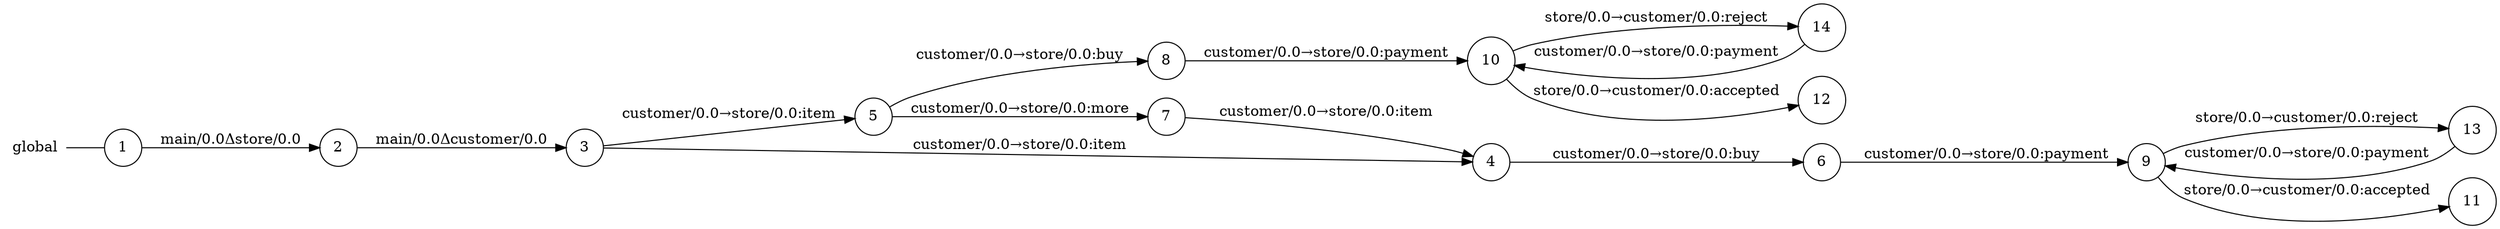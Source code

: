 digraph global {
	rankdir="LR";
	n_0 [label="global", shape="plaintext"];
	n_1 [id="5", shape=circle, label="5"];
	n_2 [id="12", shape=circle, label="12"];
	n_3 [id="11", shape=circle, label="11"];
	n_4 [id="14", shape=circle, label="14"];
	n_5 [id="6", shape=circle, label="6"];
	n_6 [id="13", shape=circle, label="13"];
	n_7 [id="10", shape=circle, label="10"];
	n_8 [id="1", shape=circle, label="1"];
	n_0 -> n_8 [arrowhead=none];
	n_9 [id="9", shape=circle, label="9"];
	n_10 [id="2", shape=circle, label="2"];
	n_11 [id="8", shape=circle, label="8"];
	n_12 [id="4", shape=circle, label="4"];
	n_13 [id="7", shape=circle, label="7"];
	n_14 [id="3", shape=circle, label="3"];

	n_8 -> n_10 [id="[$e|0]", label="main/0.0Δstore/0.0"];
	n_11 -> n_7 [id="[$e|9]", label="customer/0.0→store/0.0:payment"];
	n_6 -> n_9 [id="[$e|14]", label="customer/0.0→store/0.0:payment"];
	n_1 -> n_13 [id="[$e|5]", label="customer/0.0→store/0.0:more"];
	n_14 -> n_1 [id="[$e|3]", label="customer/0.0→store/0.0:item"];
	n_13 -> n_12 [id="[$e|8]", label="customer/0.0→store/0.0:item"];
	n_9 -> n_6 [id="[$e|12]", label="store/0.0→customer/0.0:reject"];
	n_1 -> n_11 [id="[$e|6]", label="customer/0.0→store/0.0:buy"];
	n_14 -> n_12 [id="[$e|2]", label="customer/0.0→store/0.0:item"];
	n_9 -> n_3 [id="[$e|10]", label="store/0.0→customer/0.0:accepted"];
	n_5 -> n_9 [id="[$e|7]", label="customer/0.0→store/0.0:payment"];
	n_7 -> n_2 [id="[$e|11]", label="store/0.0→customer/0.0:accepted"];
	n_4 -> n_7 [id="[$e|15]", label="customer/0.0→store/0.0:payment"];
	n_7 -> n_4 [id="[$e|13]", label="store/0.0→customer/0.0:reject"];
	n_12 -> n_5 [id="[$e|4]", label="customer/0.0→store/0.0:buy"];
	n_10 -> n_14 [id="[$e|1]", label="main/0.0Δcustomer/0.0"];
}
